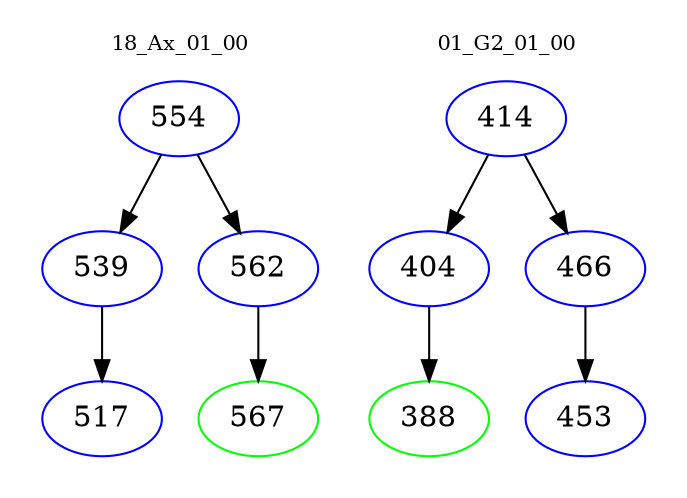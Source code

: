 digraph{
subgraph cluster_0 {
color = white
label = "18_Ax_01_00";
fontsize=10;
T0_554 [label="554", color="blue"]
T0_554 -> T0_539 [color="black"]
T0_539 [label="539", color="blue"]
T0_539 -> T0_517 [color="black"]
T0_517 [label="517", color="blue"]
T0_554 -> T0_562 [color="black"]
T0_562 [label="562", color="blue"]
T0_562 -> T0_567 [color="black"]
T0_567 [label="567", color="green"]
}
subgraph cluster_1 {
color = white
label = "01_G2_01_00";
fontsize=10;
T1_414 [label="414", color="blue"]
T1_414 -> T1_404 [color="black"]
T1_404 [label="404", color="blue"]
T1_404 -> T1_388 [color="black"]
T1_388 [label="388", color="green"]
T1_414 -> T1_466 [color="black"]
T1_466 [label="466", color="blue"]
T1_466 -> T1_453 [color="black"]
T1_453 [label="453", color="blue"]
}
}

